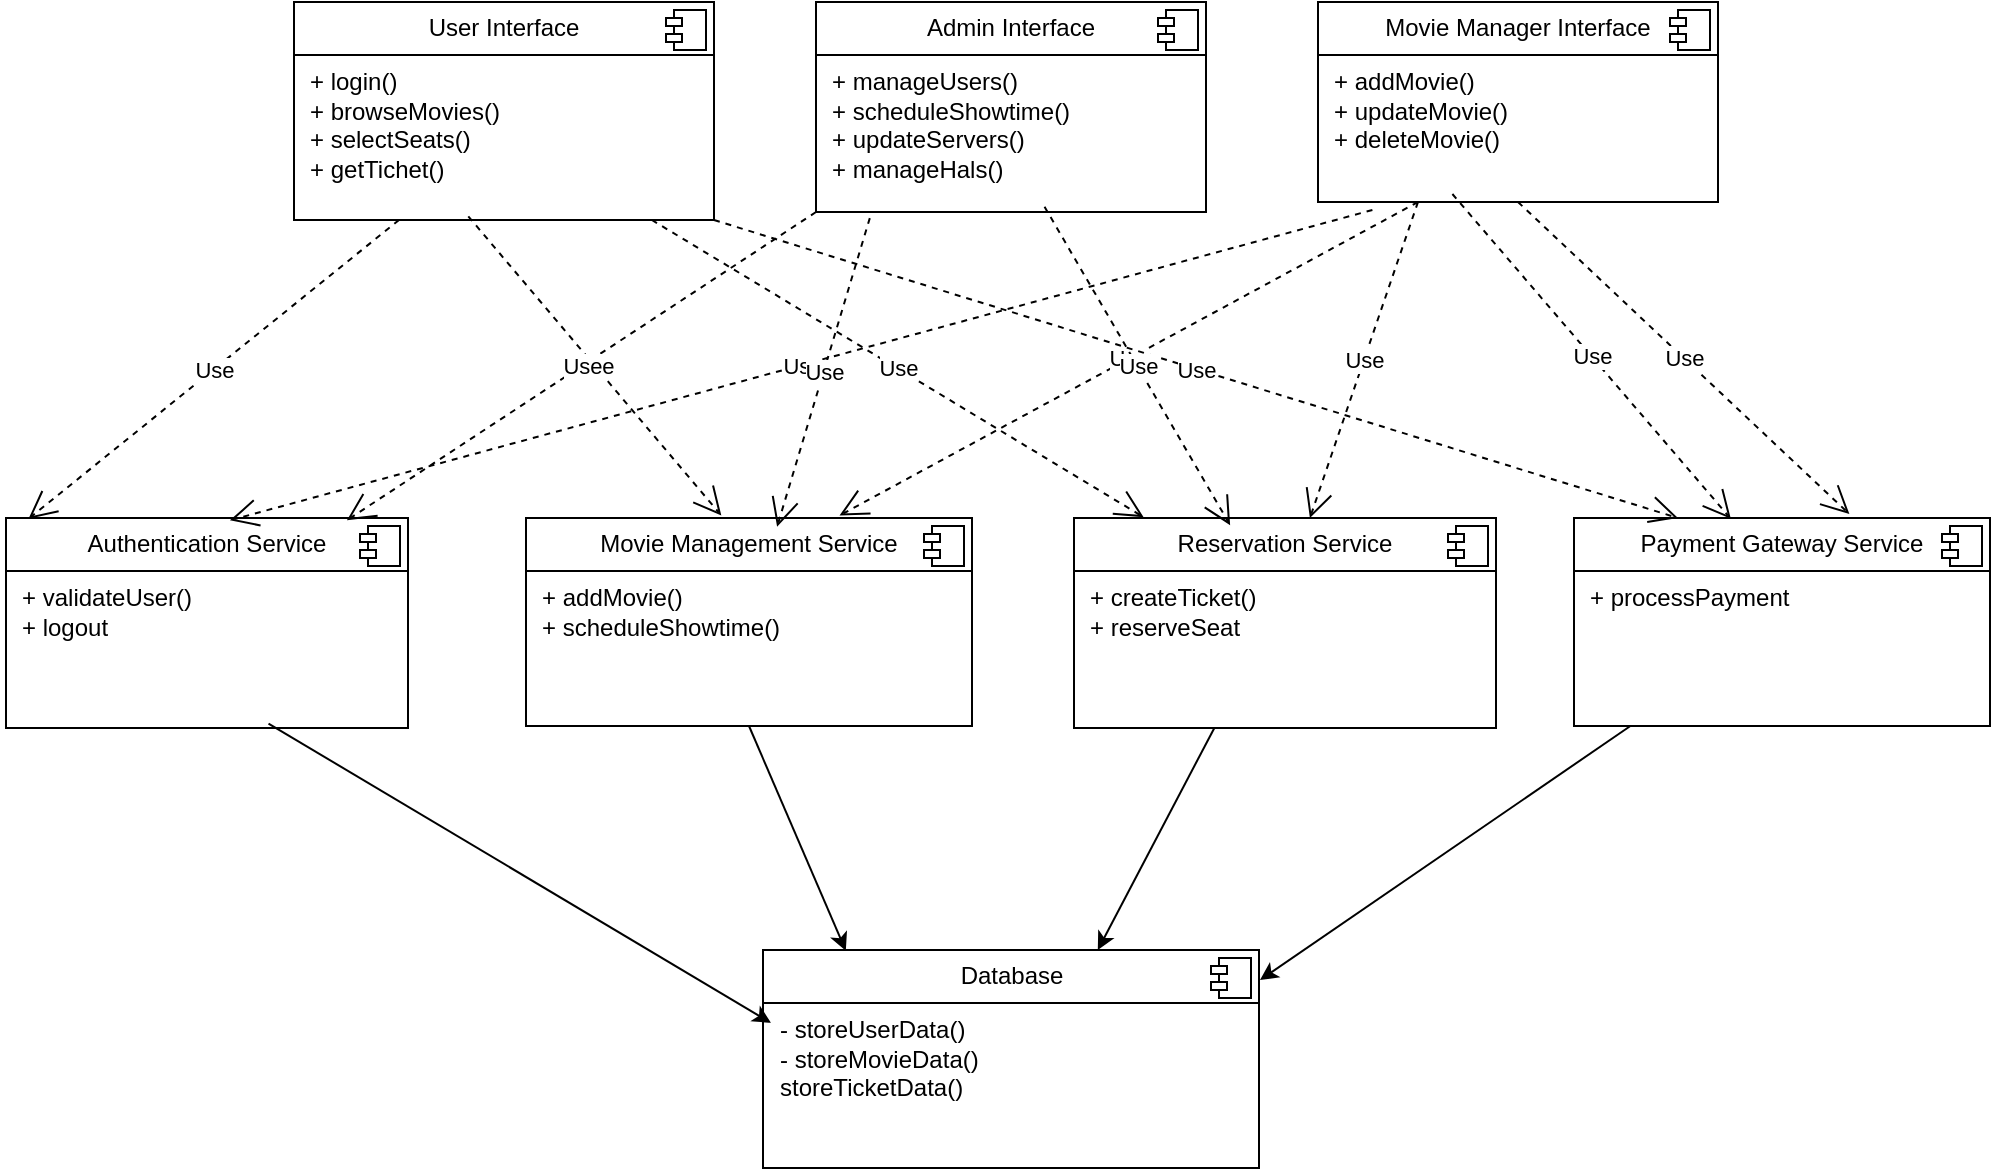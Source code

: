 <mxfile version="27.0.2">
  <diagram name="Page-1" id="Wko57OiWHfdCbStGYta5">
    <mxGraphModel dx="1892" dy="634" grid="0" gridSize="10" guides="1" tooltips="1" connect="1" arrows="1" fold="1" page="1" pageScale="1" pageWidth="850" pageHeight="1100" math="0" shadow="0">
      <root>
        <mxCell id="0" />
        <mxCell id="1" parent="0" />
        <mxCell id="Dq3j0e-RF0Yl39A6yDo8-3" value="&lt;p style=&quot;margin:0px;margin-top:6px;text-align:center;&quot;&gt;User Interface&lt;/p&gt;&lt;hr size=&quot;1&quot; style=&quot;border-style:solid;&quot;&gt;&lt;p style=&quot;margin:0px;margin-left:8px;&quot;&gt;+ login()&lt;/p&gt;&lt;p style=&quot;margin:0px;margin-left:8px;&quot;&gt;+ browseMovies()&lt;/p&gt;&lt;p style=&quot;margin:0px;margin-left:8px;&quot;&gt;+ selectSeats()&lt;/p&gt;&lt;p style=&quot;margin:0px;margin-left:8px;&quot;&gt;+ getTichet()&lt;/p&gt;&lt;p style=&quot;margin:0px;margin-left:8px;&quot;&gt;&lt;br&gt;&lt;/p&gt;&lt;p style=&quot;margin:0px;margin-left:8px;&quot;&gt;&lt;br&gt;&lt;/p&gt;" style="align=left;overflow=fill;html=1;dropTarget=0;whiteSpace=wrap;fillColor=default;gradientColor=none;strokeColor=default;" vertex="1" parent="1">
          <mxGeometry x="92" y="112" width="210" height="109" as="geometry" />
        </mxCell>
        <mxCell id="Dq3j0e-RF0Yl39A6yDo8-4" value="" style="shape=component;jettyWidth=8;jettyHeight=4;" vertex="1" parent="Dq3j0e-RF0Yl39A6yDo8-3">
          <mxGeometry x="1" width="20" height="20" relative="1" as="geometry">
            <mxPoint x="-24" y="4" as="offset" />
          </mxGeometry>
        </mxCell>
        <mxCell id="Dq3j0e-RF0Yl39A6yDo8-5" value="&lt;p style=&quot;margin:0px;margin-top:6px;text-align:center;&quot;&gt;Movie Manager Interface&lt;/p&gt;&lt;hr size=&quot;1&quot; style=&quot;border-style:solid;&quot;&gt;&lt;p style=&quot;margin:0px;margin-left:8px;&quot;&gt;+ addMovie()&lt;/p&gt;&lt;p style=&quot;margin:0px;margin-left:8px;&quot;&gt;+ updateMovie()&lt;/p&gt;&lt;p style=&quot;margin:0px;margin-left:8px;&quot;&gt;+ deleteMovie()&lt;/p&gt;" style="align=left;overflow=fill;html=1;dropTarget=0;whiteSpace=wrap;fillColor=default;gradientColor=none;strokeColor=default;" vertex="1" parent="1">
          <mxGeometry x="604" y="112" width="200" height="100" as="geometry" />
        </mxCell>
        <mxCell id="Dq3j0e-RF0Yl39A6yDo8-6" value="" style="shape=component;jettyWidth=8;jettyHeight=4;" vertex="1" parent="Dq3j0e-RF0Yl39A6yDo8-5">
          <mxGeometry x="1" width="20" height="20" relative="1" as="geometry">
            <mxPoint x="-24" y="4" as="offset" />
          </mxGeometry>
        </mxCell>
        <mxCell id="Dq3j0e-RF0Yl39A6yDo8-8" value="&lt;p style=&quot;margin:0px;margin-top:6px;text-align:center;&quot;&gt;Admin Interface&lt;/p&gt;&lt;hr size=&quot;1&quot; style=&quot;border-style:solid;&quot;&gt;&lt;p style=&quot;margin:0px;margin-left:8px;&quot;&gt;+ manageUsers()&lt;/p&gt;&lt;p style=&quot;margin:0px;margin-left:8px;&quot;&gt;+ scheduleShowtime()&lt;/p&gt;&lt;p style=&quot;margin:0px;margin-left:8px;&quot;&gt;+ updateServers()&lt;/p&gt;&lt;p style=&quot;margin:0px;margin-left:8px;&quot;&gt;+ manageHals()&lt;/p&gt;" style="align=left;overflow=fill;html=1;dropTarget=0;whiteSpace=wrap;fillColor=default;gradientColor=none;strokeColor=default;" vertex="1" parent="1">
          <mxGeometry x="353" y="112" width="195" height="105" as="geometry" />
        </mxCell>
        <mxCell id="Dq3j0e-RF0Yl39A6yDo8-9" value="" style="shape=component;jettyWidth=8;jettyHeight=4;" vertex="1" parent="Dq3j0e-RF0Yl39A6yDo8-8">
          <mxGeometry x="1" width="20" height="20" relative="1" as="geometry">
            <mxPoint x="-24" y="4" as="offset" />
          </mxGeometry>
        </mxCell>
        <mxCell id="Dq3j0e-RF0Yl39A6yDo8-11" value="&lt;p style=&quot;margin:0px;margin-top:6px;text-align:center;&quot;&gt;Authentication Service&lt;/p&gt;&lt;hr size=&quot;1&quot; style=&quot;border-style:solid;&quot;&gt;&lt;p style=&quot;margin:0px;margin-left:8px;&quot;&gt;+&lt;span style=&quot;background-color: transparent; color: light-dark(rgb(0, 0, 0), rgb(255, 255, 255));&quot;&gt;&amp;nbsp;validateUser()&lt;/span&gt;&lt;/p&gt;&lt;p style=&quot;margin:0px;margin-left:8px;&quot;&gt;+ logout&lt;span style=&quot;background-color: transparent; color: light-dark(rgb(0, 0, 0), rgb(255, 255, 255));&quot;&gt;&lt;/span&gt;&lt;/p&gt;" style="align=left;overflow=fill;html=1;dropTarget=0;whiteSpace=wrap;fillColor=default;gradientColor=none;strokeColor=default;" vertex="1" parent="1">
          <mxGeometry x="-52" y="370" width="201" height="105" as="geometry" />
        </mxCell>
        <mxCell id="Dq3j0e-RF0Yl39A6yDo8-12" value="" style="shape=component;jettyWidth=8;jettyHeight=4;" vertex="1" parent="Dq3j0e-RF0Yl39A6yDo8-11">
          <mxGeometry x="1" width="20" height="20" relative="1" as="geometry">
            <mxPoint x="-24" y="4" as="offset" />
          </mxGeometry>
        </mxCell>
        <mxCell id="Dq3j0e-RF0Yl39A6yDo8-14" value="&lt;p style=&quot;margin:0px;margin-top:6px;text-align:center;&quot;&gt;Reservation Service&lt;/p&gt;&lt;hr size=&quot;1&quot; style=&quot;border-style:solid;&quot;&gt;&lt;p style=&quot;margin:0px;margin-left:8px;&quot;&gt;+ createTicket()&lt;/p&gt;&lt;p style=&quot;margin:0px;margin-left:8px;&quot;&gt;+ reserveSeat&lt;/p&gt;&lt;p style=&quot;margin:0px;margin-left:8px;&quot;&gt;&lt;br&gt;&lt;/p&gt;" style="align=left;overflow=fill;html=1;dropTarget=0;whiteSpace=wrap;fillColor=default;gradientColor=none;strokeColor=default;" vertex="1" parent="1">
          <mxGeometry x="482" y="370" width="211" height="105" as="geometry" />
        </mxCell>
        <mxCell id="Dq3j0e-RF0Yl39A6yDo8-15" value="" style="shape=component;jettyWidth=8;jettyHeight=4;" vertex="1" parent="Dq3j0e-RF0Yl39A6yDo8-14">
          <mxGeometry x="1" width="20" height="20" relative="1" as="geometry">
            <mxPoint x="-24" y="4" as="offset" />
          </mxGeometry>
        </mxCell>
        <mxCell id="Dq3j0e-RF0Yl39A6yDo8-17" value="&lt;p style=&quot;margin:0px;margin-top:6px;text-align:center;&quot;&gt;Database&lt;/p&gt;&lt;hr size=&quot;1&quot; style=&quot;border-style:solid;&quot;&gt;&lt;p style=&quot;margin:0px;margin-left:8px;&quot;&gt;- storeUserData()&lt;/p&gt;&lt;p style=&quot;margin:0px;margin-left:8px;&quot;&gt;- storeMovieData()&lt;/p&gt;&lt;p style=&quot;margin:0px;margin-left:8px;&quot;&gt;storeTicketData()&lt;/p&gt;" style="align=left;overflow=fill;html=1;dropTarget=0;whiteSpace=wrap;fillColor=default;gradientColor=none;strokeColor=default;" vertex="1" parent="1">
          <mxGeometry x="326.5" y="586" width="248" height="109" as="geometry" />
        </mxCell>
        <mxCell id="Dq3j0e-RF0Yl39A6yDo8-18" value="" style="shape=component;jettyWidth=8;jettyHeight=4;" vertex="1" parent="Dq3j0e-RF0Yl39A6yDo8-17">
          <mxGeometry x="1" width="20" height="20" relative="1" as="geometry">
            <mxPoint x="-24" y="4" as="offset" />
          </mxGeometry>
        </mxCell>
        <mxCell id="Dq3j0e-RF0Yl39A6yDo8-21" value="&lt;p style=&quot;margin:0px;margin-top:6px;text-align:center;&quot;&gt;Movie Management Service&lt;/p&gt;&lt;hr size=&quot;1&quot; style=&quot;border-style:solid;&quot;&gt;&lt;p style=&quot;margin:0px;margin-left:8px;&quot;&gt;+ addMovie()&lt;/p&gt;&lt;p style=&quot;margin:0px;margin-left:8px;&quot;&gt;+&amp;nbsp;scheduleShowtime()&lt;/p&gt;" style="align=left;overflow=fill;html=1;dropTarget=0;whiteSpace=wrap;fillColor=default;gradientColor=none;strokeColor=default;" vertex="1" parent="1">
          <mxGeometry x="208" y="370" width="223" height="104" as="geometry" />
        </mxCell>
        <mxCell id="Dq3j0e-RF0Yl39A6yDo8-22" value="" style="shape=component;jettyWidth=8;jettyHeight=4;" vertex="1" parent="Dq3j0e-RF0Yl39A6yDo8-21">
          <mxGeometry x="1" width="20" height="20" relative="1" as="geometry">
            <mxPoint x="-24" y="4" as="offset" />
          </mxGeometry>
        </mxCell>
        <mxCell id="Dq3j0e-RF0Yl39A6yDo8-24" value="&lt;p style=&quot;margin:0px;margin-top:6px;text-align:center;&quot;&gt;Payment Gateway Service&lt;/p&gt;&lt;hr size=&quot;1&quot; style=&quot;border-style:solid;&quot;&gt;&lt;p style=&quot;margin:0px;margin-left:8px;&quot;&gt;+ processPayment&lt;/p&gt;" style="align=left;overflow=fill;html=1;dropTarget=0;whiteSpace=wrap;fillColor=default;gradientColor=none;strokeColor=default;" vertex="1" parent="1">
          <mxGeometry x="732" y="370" width="208" height="104" as="geometry" />
        </mxCell>
        <mxCell id="Dq3j0e-RF0Yl39A6yDo8-25" value="" style="shape=component;jettyWidth=8;jettyHeight=4;" vertex="1" parent="Dq3j0e-RF0Yl39A6yDo8-24">
          <mxGeometry x="1" width="20" height="20" relative="1" as="geometry">
            <mxPoint x="-24" y="4" as="offset" />
          </mxGeometry>
        </mxCell>
        <mxCell id="Dq3j0e-RF0Yl39A6yDo8-27" value="Use" style="endArrow=open;endSize=12;dashed=1;html=1;rounded=0;exitX=0.5;exitY=1;exitDx=0;exitDy=0;entryX=0.662;entryY=-0.019;entryDx=0;entryDy=0;entryPerimeter=0;" edge="1" parent="1" source="Dq3j0e-RF0Yl39A6yDo8-5" target="Dq3j0e-RF0Yl39A6yDo8-24">
          <mxGeometry width="160" relative="1" as="geometry">
            <mxPoint x="686" y="285" as="sourcePoint" />
            <mxPoint x="846" y="285" as="targetPoint" />
          </mxGeometry>
        </mxCell>
        <mxCell id="Dq3j0e-RF0Yl39A6yDo8-28" value="Use" style="endArrow=open;endSize=12;dashed=1;html=1;rounded=0;exitX=0.136;exitY=1.04;exitDx=0;exitDy=0;exitPerimeter=0;entryX=0.557;entryY=0.011;entryDx=0;entryDy=0;entryPerimeter=0;" edge="1" parent="1" source="Dq3j0e-RF0Yl39A6yDo8-5" target="Dq3j0e-RF0Yl39A6yDo8-11">
          <mxGeometry width="160" relative="1" as="geometry">
            <mxPoint x="529" y="260" as="sourcePoint" />
            <mxPoint x="51" y="369" as="targetPoint" />
          </mxGeometry>
        </mxCell>
        <mxCell id="Dq3j0e-RF0Yl39A6yDo8-29" value="Use" style="endArrow=open;endSize=12;dashed=1;html=1;rounded=0;exitX=0.25;exitY=1;exitDx=0;exitDy=0;entryX=0.703;entryY=-0.012;entryDx=0;entryDy=0;entryPerimeter=0;" edge="1" parent="1" source="Dq3j0e-RF0Yl39A6yDo8-5" target="Dq3j0e-RF0Yl39A6yDo8-21">
          <mxGeometry width="160" relative="1" as="geometry">
            <mxPoint x="473" y="309" as="sourcePoint" />
            <mxPoint x="633" y="309" as="targetPoint" />
          </mxGeometry>
        </mxCell>
        <mxCell id="Dq3j0e-RF0Yl39A6yDo8-30" value="Use" style="endArrow=open;endSize=12;dashed=1;html=1;rounded=0;exitX=0.25;exitY=1;exitDx=0;exitDy=0;entryX=0.559;entryY=0;entryDx=0;entryDy=0;entryPerimeter=0;" edge="1" parent="1" source="Dq3j0e-RF0Yl39A6yDo8-5" target="Dq3j0e-RF0Yl39A6yDo8-14">
          <mxGeometry width="160" relative="1" as="geometry">
            <mxPoint x="627" y="285" as="sourcePoint" />
            <mxPoint x="600" y="364" as="targetPoint" />
          </mxGeometry>
        </mxCell>
        <mxCell id="Dq3j0e-RF0Yl39A6yDo8-31" value="Use" style="endArrow=open;endSize=12;dashed=1;html=1;rounded=0;exitX=0.25;exitY=1;exitDx=0;exitDy=0;entryX=0.056;entryY=0.004;entryDx=0;entryDy=0;entryPerimeter=0;" edge="1" parent="1" source="Dq3j0e-RF0Yl39A6yDo8-3" target="Dq3j0e-RF0Yl39A6yDo8-11">
          <mxGeometry width="160" relative="1" as="geometry">
            <mxPoint x="56" y="313" as="sourcePoint" />
            <mxPoint x="216" y="313" as="targetPoint" />
          </mxGeometry>
        </mxCell>
        <mxCell id="Dq3j0e-RF0Yl39A6yDo8-32" value="Use" style="endArrow=open;endSize=12;dashed=1;html=1;rounded=0;exitX=0.415;exitY=0.983;exitDx=0;exitDy=0;exitPerimeter=0;entryX=0.438;entryY=-0.012;entryDx=0;entryDy=0;entryPerimeter=0;" edge="1" parent="1" source="Dq3j0e-RF0Yl39A6yDo8-3" target="Dq3j0e-RF0Yl39A6yDo8-21">
          <mxGeometry width="160" relative="1" as="geometry">
            <mxPoint x="148" y="321" as="sourcePoint" />
            <mxPoint x="308" y="321" as="targetPoint" />
          </mxGeometry>
        </mxCell>
        <mxCell id="Dq3j0e-RF0Yl39A6yDo8-33" value="Use" style="endArrow=open;endSize=12;dashed=1;html=1;rounded=0;exitX=0.852;exitY=1;exitDx=0;exitDy=0;exitPerimeter=0;entryX=0.165;entryY=-0.004;entryDx=0;entryDy=0;entryPerimeter=0;" edge="1" parent="1" source="Dq3j0e-RF0Yl39A6yDo8-3" target="Dq3j0e-RF0Yl39A6yDo8-14">
          <mxGeometry width="160" relative="1" as="geometry">
            <mxPoint x="269" y="246" as="sourcePoint" />
            <mxPoint x="429" y="246" as="targetPoint" />
          </mxGeometry>
        </mxCell>
        <mxCell id="Dq3j0e-RF0Yl39A6yDo8-34" value="Use" style="endArrow=open;endSize=12;dashed=1;html=1;rounded=0;exitX=1;exitY=1;exitDx=0;exitDy=0;entryX=0.25;entryY=0;entryDx=0;entryDy=0;" edge="1" parent="1" source="Dq3j0e-RF0Yl39A6yDo8-3" target="Dq3j0e-RF0Yl39A6yDo8-24">
          <mxGeometry width="160" relative="1" as="geometry">
            <mxPoint x="319" y="247" as="sourcePoint" />
            <mxPoint x="479" y="247" as="targetPoint" />
          </mxGeometry>
        </mxCell>
        <mxCell id="Dq3j0e-RF0Yl39A6yDo8-35" value="Use" style="endArrow=open;endSize=12;dashed=1;html=1;rounded=0;exitX=0;exitY=1;exitDx=0;exitDy=0;entryX=0.848;entryY=0.011;entryDx=0;entryDy=0;entryPerimeter=0;" edge="1" parent="1" source="Dq3j0e-RF0Yl39A6yDo8-8" target="Dq3j0e-RF0Yl39A6yDo8-11">
          <mxGeometry width="160" relative="1" as="geometry">
            <mxPoint x="242" y="305" as="sourcePoint" />
            <mxPoint x="402" y="305" as="targetPoint" />
          </mxGeometry>
        </mxCell>
        <mxCell id="Dq3j0e-RF0Yl39A6yDo8-36" value="Use" style="endArrow=open;endSize=12;dashed=1;html=1;rounded=0;exitX=0.138;exitY=1.029;exitDx=0;exitDy=0;exitPerimeter=0;entryX=0.563;entryY=0.042;entryDx=0;entryDy=0;entryPerimeter=0;" edge="1" parent="1" source="Dq3j0e-RF0Yl39A6yDo8-8" target="Dq3j0e-RF0Yl39A6yDo8-21">
          <mxGeometry width="160" relative="1" as="geometry">
            <mxPoint x="360" y="341" as="sourcePoint" />
            <mxPoint x="339" y="369" as="targetPoint" />
          </mxGeometry>
        </mxCell>
        <mxCell id="Dq3j0e-RF0Yl39A6yDo8-37" value="Use" style="endArrow=open;endSize=12;dashed=1;html=1;rounded=0;exitX=0.586;exitY=0.975;exitDx=0;exitDy=0;exitPerimeter=0;entryX=0.37;entryY=0.034;entryDx=0;entryDy=0;entryPerimeter=0;" edge="1" parent="1" source="Dq3j0e-RF0Yl39A6yDo8-8" target="Dq3j0e-RF0Yl39A6yDo8-14">
          <mxGeometry width="160" relative="1" as="geometry">
            <mxPoint x="457" y="261" as="sourcePoint" />
            <mxPoint x="617" y="261" as="targetPoint" />
          </mxGeometry>
        </mxCell>
        <mxCell id="Dq3j0e-RF0Yl39A6yDo8-38" value="Use" style="endArrow=open;endSize=12;dashed=1;html=1;rounded=0;exitX=0.336;exitY=0.96;exitDx=0;exitDy=0;exitPerimeter=0;entryX=0.377;entryY=0.004;entryDx=0;entryDy=0;entryPerimeter=0;" edge="1" parent="1" source="Dq3j0e-RF0Yl39A6yDo8-5" target="Dq3j0e-RF0Yl39A6yDo8-24">
          <mxGeometry width="160" relative="1" as="geometry">
            <mxPoint x="598" y="321" as="sourcePoint" />
            <mxPoint x="758" y="321" as="targetPoint" />
          </mxGeometry>
        </mxCell>
        <mxCell id="Dq3j0e-RF0Yl39A6yDo8-40" value="" style="endArrow=classic;html=1;rounded=0;exitX=0.653;exitY=0.979;exitDx=0;exitDy=0;exitPerimeter=0;entryX=0.016;entryY=0.334;entryDx=0;entryDy=0;entryPerimeter=0;" edge="1" parent="1" source="Dq3j0e-RF0Yl39A6yDo8-11" target="Dq3j0e-RF0Yl39A6yDo8-17">
          <mxGeometry width="50" height="50" relative="1" as="geometry">
            <mxPoint x="126" y="599" as="sourcePoint" />
            <mxPoint x="176" y="549" as="targetPoint" />
          </mxGeometry>
        </mxCell>
        <mxCell id="Dq3j0e-RF0Yl39A6yDo8-41" value="" style="endArrow=classic;html=1;rounded=0;exitX=0.5;exitY=1;exitDx=0;exitDy=0;entryX=0.167;entryY=0.004;entryDx=0;entryDy=0;entryPerimeter=0;" edge="1" parent="1" source="Dq3j0e-RF0Yl39A6yDo8-21" target="Dq3j0e-RF0Yl39A6yDo8-17">
          <mxGeometry width="50" height="50" relative="1" as="geometry">
            <mxPoint x="309" y="595" as="sourcePoint" />
            <mxPoint x="359" y="545" as="targetPoint" />
          </mxGeometry>
        </mxCell>
        <mxCell id="Dq3j0e-RF0Yl39A6yDo8-42" value="" style="endArrow=classic;html=1;rounded=0;exitX=0.332;exitY=1.002;exitDx=0;exitDy=0;exitPerimeter=0;entryX=0.675;entryY=0;entryDx=0;entryDy=0;entryPerimeter=0;" edge="1" parent="1" source="Dq3j0e-RF0Yl39A6yDo8-14" target="Dq3j0e-RF0Yl39A6yDo8-17">
          <mxGeometry width="50" height="50" relative="1" as="geometry">
            <mxPoint x="692" y="555" as="sourcePoint" />
            <mxPoint x="742" y="505" as="targetPoint" />
          </mxGeometry>
        </mxCell>
        <mxCell id="Dq3j0e-RF0Yl39A6yDo8-43" value="" style="endArrow=classic;html=1;rounded=0;entryX=1.002;entryY=0.138;entryDx=0;entryDy=0;entryPerimeter=0;" edge="1" parent="1" source="Dq3j0e-RF0Yl39A6yDo8-24" target="Dq3j0e-RF0Yl39A6yDo8-17">
          <mxGeometry width="50" height="50" relative="1" as="geometry">
            <mxPoint x="696" y="642" as="sourcePoint" />
            <mxPoint x="746" y="592" as="targetPoint" />
          </mxGeometry>
        </mxCell>
      </root>
    </mxGraphModel>
  </diagram>
</mxfile>
